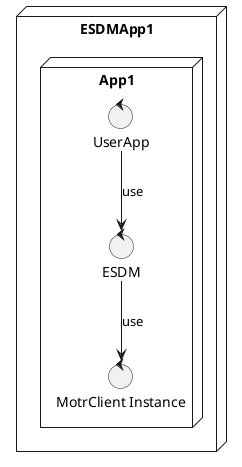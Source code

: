 @startuml

node ESDMApp1 {
	node App1 {
	control "UserApp"
	control "ESDM"
	control "MotrClient Instance" as clovis
	}
}

UserApp --> ESDM   : use
ESDM    --> clovis : use


@enduml
